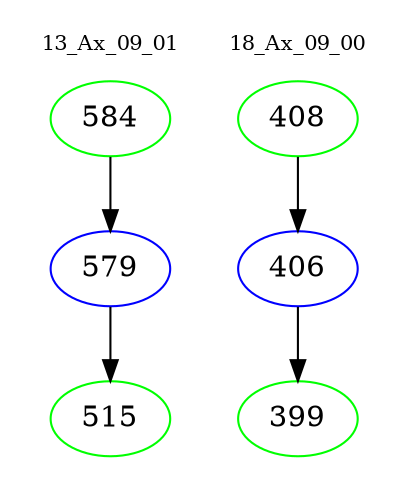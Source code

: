 digraph{
subgraph cluster_0 {
color = white
label = "13_Ax_09_01";
fontsize=10;
T0_584 [label="584", color="green"]
T0_584 -> T0_579 [color="black"]
T0_579 [label="579", color="blue"]
T0_579 -> T0_515 [color="black"]
T0_515 [label="515", color="green"]
}
subgraph cluster_1 {
color = white
label = "18_Ax_09_00";
fontsize=10;
T1_408 [label="408", color="green"]
T1_408 -> T1_406 [color="black"]
T1_406 [label="406", color="blue"]
T1_406 -> T1_399 [color="black"]
T1_399 [label="399", color="green"]
}
}
